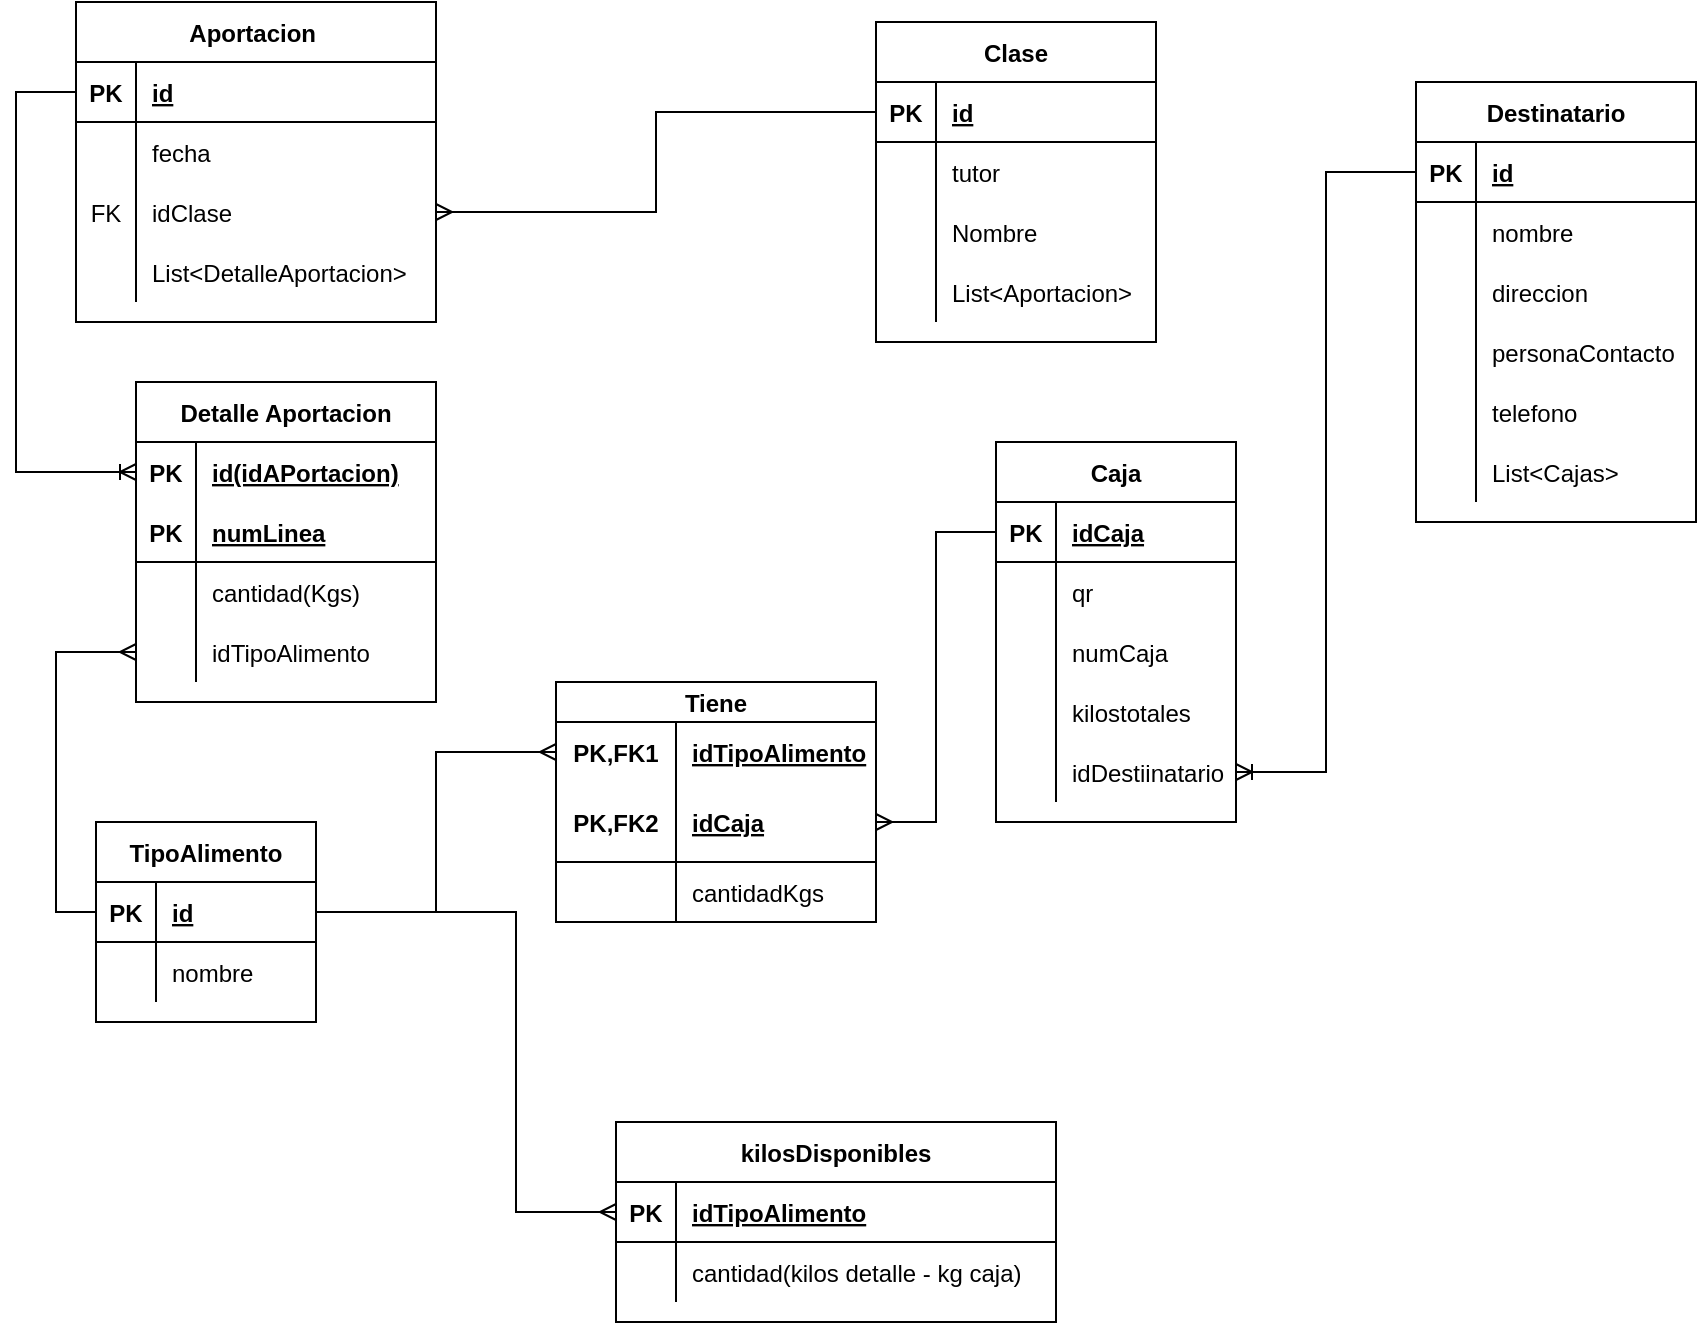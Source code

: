 <mxfile version="20.2.3" type="device"><diagram id="R2lEEEUBdFMjLlhIrx00" name="Page-1"><mxGraphModel dx="2272" dy="865" grid="1" gridSize="10" guides="1" tooltips="1" connect="1" arrows="1" fold="1" page="1" pageScale="1" pageWidth="850" pageHeight="1100" math="0" shadow="0" extFonts="Permanent Marker^https://fonts.googleapis.com/css?family=Permanent+Marker"><root><mxCell id="0"/><mxCell id="1" parent="0"/><mxCell id="QAs88_RdEkBFXve3-3kC-1" value="Aportacion " style="shape=table;startSize=30;container=1;collapsible=1;childLayout=tableLayout;fixedRows=1;rowLines=0;fontStyle=1;align=center;resizeLast=1;" vertex="1" parent="1"><mxGeometry x="10" y="10" width="180" height="160" as="geometry"/></mxCell><mxCell id="QAs88_RdEkBFXve3-3kC-2" value="" style="shape=tableRow;horizontal=0;startSize=0;swimlaneHead=0;swimlaneBody=0;fillColor=none;collapsible=0;dropTarget=0;points=[[0,0.5],[1,0.5]];portConstraint=eastwest;top=0;left=0;right=0;bottom=1;" vertex="1" parent="QAs88_RdEkBFXve3-3kC-1"><mxGeometry y="30" width="180" height="30" as="geometry"/></mxCell><mxCell id="QAs88_RdEkBFXve3-3kC-3" value="PK" style="shape=partialRectangle;connectable=0;fillColor=none;top=0;left=0;bottom=0;right=0;fontStyle=1;overflow=hidden;" vertex="1" parent="QAs88_RdEkBFXve3-3kC-2"><mxGeometry width="30" height="30" as="geometry"><mxRectangle width="30" height="30" as="alternateBounds"/></mxGeometry></mxCell><mxCell id="QAs88_RdEkBFXve3-3kC-4" value="id" style="shape=partialRectangle;connectable=0;fillColor=none;top=0;left=0;bottom=0;right=0;align=left;spacingLeft=6;fontStyle=5;overflow=hidden;" vertex="1" parent="QAs88_RdEkBFXve3-3kC-2"><mxGeometry x="30" width="150" height="30" as="geometry"><mxRectangle width="150" height="30" as="alternateBounds"/></mxGeometry></mxCell><mxCell id="QAs88_RdEkBFXve3-3kC-5" value="" style="shape=tableRow;horizontal=0;startSize=0;swimlaneHead=0;swimlaneBody=0;fillColor=none;collapsible=0;dropTarget=0;points=[[0,0.5],[1,0.5]];portConstraint=eastwest;top=0;left=0;right=0;bottom=0;" vertex="1" parent="QAs88_RdEkBFXve3-3kC-1"><mxGeometry y="60" width="180" height="30" as="geometry"/></mxCell><mxCell id="QAs88_RdEkBFXve3-3kC-6" value="" style="shape=partialRectangle;connectable=0;fillColor=none;top=0;left=0;bottom=0;right=0;editable=1;overflow=hidden;" vertex="1" parent="QAs88_RdEkBFXve3-3kC-5"><mxGeometry width="30" height="30" as="geometry"><mxRectangle width="30" height="30" as="alternateBounds"/></mxGeometry></mxCell><mxCell id="QAs88_RdEkBFXve3-3kC-7" value="fecha" style="shape=partialRectangle;connectable=0;fillColor=none;top=0;left=0;bottom=0;right=0;align=left;spacingLeft=6;overflow=hidden;" vertex="1" parent="QAs88_RdEkBFXve3-3kC-5"><mxGeometry x="30" width="150" height="30" as="geometry"><mxRectangle width="150" height="30" as="alternateBounds"/></mxGeometry></mxCell><mxCell id="QAs88_RdEkBFXve3-3kC-11" value="" style="shape=tableRow;horizontal=0;startSize=0;swimlaneHead=0;swimlaneBody=0;fillColor=none;collapsible=0;dropTarget=0;points=[[0,0.5],[1,0.5]];portConstraint=eastwest;top=0;left=0;right=0;bottom=0;" vertex="1" parent="QAs88_RdEkBFXve3-3kC-1"><mxGeometry y="90" width="180" height="30" as="geometry"/></mxCell><mxCell id="QAs88_RdEkBFXve3-3kC-12" value="FK" style="shape=partialRectangle;connectable=0;fillColor=none;top=0;left=0;bottom=0;right=0;editable=1;overflow=hidden;" vertex="1" parent="QAs88_RdEkBFXve3-3kC-11"><mxGeometry width="30" height="30" as="geometry"><mxRectangle width="30" height="30" as="alternateBounds"/></mxGeometry></mxCell><mxCell id="QAs88_RdEkBFXve3-3kC-13" value="idClase" style="shape=partialRectangle;connectable=0;fillColor=none;top=0;left=0;bottom=0;right=0;align=left;spacingLeft=6;overflow=hidden;" vertex="1" parent="QAs88_RdEkBFXve3-3kC-11"><mxGeometry x="30" width="150" height="30" as="geometry"><mxRectangle width="150" height="30" as="alternateBounds"/></mxGeometry></mxCell><mxCell id="QAs88_RdEkBFXve3-3kC-66" value="" style="edgeStyle=entityRelationEdgeStyle;fontSize=12;html=1;endArrow=ERmany;rounded=0;exitX=1;exitY=0.5;exitDx=0;exitDy=0;entryX=1;entryY=0.5;entryDx=0;entryDy=0;" edge="1" parent="QAs88_RdEkBFXve3-3kC-1" source="QAs88_RdEkBFXve3-3kC-11" target="QAs88_RdEkBFXve3-3kC-11"><mxGeometry width="100" height="100" relative="1" as="geometry"><mxPoint x="310" y="210" as="sourcePoint"/><mxPoint x="260" y="140" as="targetPoint"/></mxGeometry></mxCell><mxCell id="QAs88_RdEkBFXve3-3kC-90" value="" style="shape=tableRow;horizontal=0;startSize=0;swimlaneHead=0;swimlaneBody=0;fillColor=none;collapsible=0;dropTarget=0;points=[[0,0.5],[1,0.5]];portConstraint=eastwest;top=0;left=0;right=0;bottom=0;" vertex="1" parent="QAs88_RdEkBFXve3-3kC-1"><mxGeometry y="120" width="180" height="30" as="geometry"/></mxCell><mxCell id="QAs88_RdEkBFXve3-3kC-91" value="" style="shape=partialRectangle;connectable=0;fillColor=none;top=0;left=0;bottom=0;right=0;editable=1;overflow=hidden;" vertex="1" parent="QAs88_RdEkBFXve3-3kC-90"><mxGeometry width="30" height="30" as="geometry"><mxRectangle width="30" height="30" as="alternateBounds"/></mxGeometry></mxCell><mxCell id="QAs88_RdEkBFXve3-3kC-92" value="List&lt;DetalleAportacion&gt;" style="shape=partialRectangle;connectable=0;fillColor=none;top=0;left=0;bottom=0;right=0;align=left;spacingLeft=6;overflow=hidden;" vertex="1" parent="QAs88_RdEkBFXve3-3kC-90"><mxGeometry x="30" width="150" height="30" as="geometry"><mxRectangle width="150" height="30" as="alternateBounds"/></mxGeometry></mxCell><mxCell id="QAs88_RdEkBFXve3-3kC-14" value="Clase" style="shape=table;startSize=30;container=1;collapsible=1;childLayout=tableLayout;fixedRows=1;rowLines=0;fontStyle=1;align=center;resizeLast=1;" vertex="1" parent="1"><mxGeometry x="410" y="20" width="140" height="160" as="geometry"/></mxCell><mxCell id="QAs88_RdEkBFXve3-3kC-15" value="" style="shape=tableRow;horizontal=0;startSize=0;swimlaneHead=0;swimlaneBody=0;fillColor=none;collapsible=0;dropTarget=0;points=[[0,0.5],[1,0.5]];portConstraint=eastwest;top=0;left=0;right=0;bottom=1;" vertex="1" parent="QAs88_RdEkBFXve3-3kC-14"><mxGeometry y="30" width="140" height="30" as="geometry"/></mxCell><mxCell id="QAs88_RdEkBFXve3-3kC-16" value="PK" style="shape=partialRectangle;connectable=0;fillColor=none;top=0;left=0;bottom=0;right=0;fontStyle=1;overflow=hidden;" vertex="1" parent="QAs88_RdEkBFXve3-3kC-15"><mxGeometry width="30" height="30" as="geometry"><mxRectangle width="30" height="30" as="alternateBounds"/></mxGeometry></mxCell><mxCell id="QAs88_RdEkBFXve3-3kC-17" value="id" style="shape=partialRectangle;connectable=0;fillColor=none;top=0;left=0;bottom=0;right=0;align=left;spacingLeft=6;fontStyle=5;overflow=hidden;" vertex="1" parent="QAs88_RdEkBFXve3-3kC-15"><mxGeometry x="30" width="110" height="30" as="geometry"><mxRectangle width="110" height="30" as="alternateBounds"/></mxGeometry></mxCell><mxCell id="QAs88_RdEkBFXve3-3kC-18" value="" style="shape=tableRow;horizontal=0;startSize=0;swimlaneHead=0;swimlaneBody=0;fillColor=none;collapsible=0;dropTarget=0;points=[[0,0.5],[1,0.5]];portConstraint=eastwest;top=0;left=0;right=0;bottom=0;" vertex="1" parent="QAs88_RdEkBFXve3-3kC-14"><mxGeometry y="60" width="140" height="30" as="geometry"/></mxCell><mxCell id="QAs88_RdEkBFXve3-3kC-19" value="" style="shape=partialRectangle;connectable=0;fillColor=none;top=0;left=0;bottom=0;right=0;editable=1;overflow=hidden;" vertex="1" parent="QAs88_RdEkBFXve3-3kC-18"><mxGeometry width="30" height="30" as="geometry"><mxRectangle width="30" height="30" as="alternateBounds"/></mxGeometry></mxCell><mxCell id="QAs88_RdEkBFXve3-3kC-20" value="tutor       " style="shape=partialRectangle;connectable=0;fillColor=none;top=0;left=0;bottom=0;right=0;align=left;spacingLeft=6;overflow=hidden;" vertex="1" parent="QAs88_RdEkBFXve3-3kC-18"><mxGeometry x="30" width="110" height="30" as="geometry"><mxRectangle width="110" height="30" as="alternateBounds"/></mxGeometry></mxCell><mxCell id="QAs88_RdEkBFXve3-3kC-21" value="" style="shape=tableRow;horizontal=0;startSize=0;swimlaneHead=0;swimlaneBody=0;fillColor=none;collapsible=0;dropTarget=0;points=[[0,0.5],[1,0.5]];portConstraint=eastwest;top=0;left=0;right=0;bottom=0;" vertex="1" parent="QAs88_RdEkBFXve3-3kC-14"><mxGeometry y="90" width="140" height="30" as="geometry"/></mxCell><mxCell id="QAs88_RdEkBFXve3-3kC-22" value="" style="shape=partialRectangle;connectable=0;fillColor=none;top=0;left=0;bottom=0;right=0;editable=1;overflow=hidden;" vertex="1" parent="QAs88_RdEkBFXve3-3kC-21"><mxGeometry width="30" height="30" as="geometry"><mxRectangle width="30" height="30" as="alternateBounds"/></mxGeometry></mxCell><mxCell id="QAs88_RdEkBFXve3-3kC-23" value="Nombre" style="shape=partialRectangle;connectable=0;fillColor=none;top=0;left=0;bottom=0;right=0;align=left;spacingLeft=6;overflow=hidden;" vertex="1" parent="QAs88_RdEkBFXve3-3kC-21"><mxGeometry x="30" width="110" height="30" as="geometry"><mxRectangle width="110" height="30" as="alternateBounds"/></mxGeometry></mxCell><mxCell id="QAs88_RdEkBFXve3-3kC-68" value="" style="shape=tableRow;horizontal=0;startSize=0;swimlaneHead=0;swimlaneBody=0;fillColor=none;collapsible=0;dropTarget=0;points=[[0,0.5],[1,0.5]];portConstraint=eastwest;top=0;left=0;right=0;bottom=0;" vertex="1" parent="QAs88_RdEkBFXve3-3kC-14"><mxGeometry y="120" width="140" height="30" as="geometry"/></mxCell><mxCell id="QAs88_RdEkBFXve3-3kC-69" value="" style="shape=partialRectangle;connectable=0;fillColor=none;top=0;left=0;bottom=0;right=0;editable=1;overflow=hidden;" vertex="1" parent="QAs88_RdEkBFXve3-3kC-68"><mxGeometry width="30" height="30" as="geometry"><mxRectangle width="30" height="30" as="alternateBounds"/></mxGeometry></mxCell><mxCell id="QAs88_RdEkBFXve3-3kC-70" value="List&lt;Aportacion&gt;" style="shape=partialRectangle;connectable=0;fillColor=none;top=0;left=0;bottom=0;right=0;align=left;spacingLeft=6;overflow=hidden;" vertex="1" parent="QAs88_RdEkBFXve3-3kC-68"><mxGeometry x="30" width="110" height="30" as="geometry"><mxRectangle width="110" height="30" as="alternateBounds"/></mxGeometry></mxCell><mxCell id="QAs88_RdEkBFXve3-3kC-27" value="Detalle Aportacion" style="shape=table;startSize=30;container=1;collapsible=1;childLayout=tableLayout;fixedRows=1;rowLines=0;fontStyle=1;align=center;resizeLast=1;" vertex="1" parent="1"><mxGeometry x="40" y="200" width="150" height="160" as="geometry"/></mxCell><mxCell id="QAs88_RdEkBFXve3-3kC-28" value="" style="shape=tableRow;horizontal=0;startSize=0;swimlaneHead=0;swimlaneBody=0;fillColor=none;collapsible=0;dropTarget=0;points=[[0,0.5],[1,0.5]];portConstraint=eastwest;top=0;left=0;right=0;bottom=1;strokeColor=none;" vertex="1" parent="QAs88_RdEkBFXve3-3kC-27"><mxGeometry y="30" width="150" height="30" as="geometry"/></mxCell><mxCell id="QAs88_RdEkBFXve3-3kC-29" value="PK" style="shape=partialRectangle;connectable=0;fillColor=none;top=0;left=0;bottom=0;right=0;fontStyle=1;overflow=hidden;" vertex="1" parent="QAs88_RdEkBFXve3-3kC-28"><mxGeometry width="30" height="30" as="geometry"><mxRectangle width="30" height="30" as="alternateBounds"/></mxGeometry></mxCell><mxCell id="QAs88_RdEkBFXve3-3kC-30" value="id(idAPortacion)" style="shape=partialRectangle;connectable=0;fillColor=none;top=0;left=0;bottom=0;right=0;align=left;spacingLeft=6;fontStyle=5;overflow=hidden;" vertex="1" parent="QAs88_RdEkBFXve3-3kC-28"><mxGeometry x="30" width="120" height="30" as="geometry"><mxRectangle width="120" height="30" as="alternateBounds"/></mxGeometry></mxCell><mxCell id="QAs88_RdEkBFXve3-3kC-72" value="" style="shape=tableRow;horizontal=0;startSize=0;swimlaneHead=0;swimlaneBody=0;fillColor=none;collapsible=0;dropTarget=0;points=[[0,0.5],[1,0.5]];portConstraint=eastwest;top=0;left=0;right=0;bottom=1;strokeColor=default;" vertex="1" parent="QAs88_RdEkBFXve3-3kC-27"><mxGeometry y="60" width="150" height="30" as="geometry"/></mxCell><mxCell id="QAs88_RdEkBFXve3-3kC-73" value="PK" style="shape=partialRectangle;connectable=0;fillColor=none;top=0;left=0;bottom=0;right=0;fontStyle=1;overflow=hidden;" vertex="1" parent="QAs88_RdEkBFXve3-3kC-72"><mxGeometry width="30" height="30" as="geometry"><mxRectangle width="30" height="30" as="alternateBounds"/></mxGeometry></mxCell><mxCell id="QAs88_RdEkBFXve3-3kC-74" value="numLinea" style="shape=partialRectangle;connectable=0;fillColor=none;top=0;left=0;bottom=0;right=0;align=left;spacingLeft=6;fontStyle=5;overflow=hidden;" vertex="1" parent="QAs88_RdEkBFXve3-3kC-72"><mxGeometry x="30" width="120" height="30" as="geometry"><mxRectangle width="120" height="30" as="alternateBounds"/></mxGeometry></mxCell><mxCell id="QAs88_RdEkBFXve3-3kC-31" value="" style="shape=tableRow;horizontal=0;startSize=0;swimlaneHead=0;swimlaneBody=0;fillColor=none;collapsible=0;dropTarget=0;points=[[0,0.5],[1,0.5]];portConstraint=eastwest;top=0;left=0;right=0;bottom=0;" vertex="1" parent="QAs88_RdEkBFXve3-3kC-27"><mxGeometry y="90" width="150" height="30" as="geometry"/></mxCell><mxCell id="QAs88_RdEkBFXve3-3kC-32" value="" style="shape=partialRectangle;connectable=0;fillColor=none;top=0;left=0;bottom=0;right=0;editable=1;overflow=hidden;" vertex="1" parent="QAs88_RdEkBFXve3-3kC-31"><mxGeometry width="30" height="30" as="geometry"><mxRectangle width="30" height="30" as="alternateBounds"/></mxGeometry></mxCell><mxCell id="QAs88_RdEkBFXve3-3kC-33" value="cantidad(Kgs)" style="shape=partialRectangle;connectable=0;fillColor=none;top=0;left=0;bottom=0;right=0;align=left;spacingLeft=6;overflow=hidden;" vertex="1" parent="QAs88_RdEkBFXve3-3kC-31"><mxGeometry x="30" width="120" height="30" as="geometry"><mxRectangle width="120" height="30" as="alternateBounds"/></mxGeometry></mxCell><mxCell id="QAs88_RdEkBFXve3-3kC-34" value="" style="shape=tableRow;horizontal=0;startSize=0;swimlaneHead=0;swimlaneBody=0;fillColor=none;collapsible=0;dropTarget=0;points=[[0,0.5],[1,0.5]];portConstraint=eastwest;top=0;left=0;right=0;bottom=0;" vertex="1" parent="QAs88_RdEkBFXve3-3kC-27"><mxGeometry y="120" width="150" height="30" as="geometry"/></mxCell><mxCell id="QAs88_RdEkBFXve3-3kC-35" value="" style="shape=partialRectangle;connectable=0;fillColor=none;top=0;left=0;bottom=0;right=0;editable=1;overflow=hidden;" vertex="1" parent="QAs88_RdEkBFXve3-3kC-34"><mxGeometry width="30" height="30" as="geometry"><mxRectangle width="30" height="30" as="alternateBounds"/></mxGeometry></mxCell><mxCell id="QAs88_RdEkBFXve3-3kC-36" value="idTipoAlimento" style="shape=partialRectangle;connectable=0;fillColor=none;top=0;left=0;bottom=0;right=0;align=left;spacingLeft=6;overflow=hidden;" vertex="1" parent="QAs88_RdEkBFXve3-3kC-34"><mxGeometry x="30" width="120" height="30" as="geometry"><mxRectangle width="120" height="30" as="alternateBounds"/></mxGeometry></mxCell><mxCell id="QAs88_RdEkBFXve3-3kC-40" value="Destinatario" style="shape=table;startSize=30;container=1;collapsible=1;childLayout=tableLayout;fixedRows=1;rowLines=0;fontStyle=1;align=center;resizeLast=1;" vertex="1" parent="1"><mxGeometry x="680" y="50" width="140" height="220" as="geometry"/></mxCell><mxCell id="QAs88_RdEkBFXve3-3kC-41" value="" style="shape=tableRow;horizontal=0;startSize=0;swimlaneHead=0;swimlaneBody=0;fillColor=none;collapsible=0;dropTarget=0;points=[[0,0.5],[1,0.5]];portConstraint=eastwest;top=0;left=0;right=0;bottom=1;" vertex="1" parent="QAs88_RdEkBFXve3-3kC-40"><mxGeometry y="30" width="140" height="30" as="geometry"/></mxCell><mxCell id="QAs88_RdEkBFXve3-3kC-42" value="PK" style="shape=partialRectangle;connectable=0;fillColor=none;top=0;left=0;bottom=0;right=0;fontStyle=1;overflow=hidden;" vertex="1" parent="QAs88_RdEkBFXve3-3kC-41"><mxGeometry width="30" height="30" as="geometry"><mxRectangle width="30" height="30" as="alternateBounds"/></mxGeometry></mxCell><mxCell id="QAs88_RdEkBFXve3-3kC-43" value="id" style="shape=partialRectangle;connectable=0;fillColor=none;top=0;left=0;bottom=0;right=0;align=left;spacingLeft=6;fontStyle=5;overflow=hidden;" vertex="1" parent="QAs88_RdEkBFXve3-3kC-41"><mxGeometry x="30" width="110" height="30" as="geometry"><mxRectangle width="110" height="30" as="alternateBounds"/></mxGeometry></mxCell><mxCell id="QAs88_RdEkBFXve3-3kC-44" value="" style="shape=tableRow;horizontal=0;startSize=0;swimlaneHead=0;swimlaneBody=0;fillColor=none;collapsible=0;dropTarget=0;points=[[0,0.5],[1,0.5]];portConstraint=eastwest;top=0;left=0;right=0;bottom=0;" vertex="1" parent="QAs88_RdEkBFXve3-3kC-40"><mxGeometry y="60" width="140" height="30" as="geometry"/></mxCell><mxCell id="QAs88_RdEkBFXve3-3kC-45" value="" style="shape=partialRectangle;connectable=0;fillColor=none;top=0;left=0;bottom=0;right=0;editable=1;overflow=hidden;" vertex="1" parent="QAs88_RdEkBFXve3-3kC-44"><mxGeometry width="30" height="30" as="geometry"><mxRectangle width="30" height="30" as="alternateBounds"/></mxGeometry></mxCell><mxCell id="QAs88_RdEkBFXve3-3kC-46" value="nombre        " style="shape=partialRectangle;connectable=0;fillColor=none;top=0;left=0;bottom=0;right=0;align=left;spacingLeft=6;overflow=hidden;" vertex="1" parent="QAs88_RdEkBFXve3-3kC-44"><mxGeometry x="30" width="110" height="30" as="geometry"><mxRectangle width="110" height="30" as="alternateBounds"/></mxGeometry></mxCell><mxCell id="QAs88_RdEkBFXve3-3kC-47" value="" style="shape=tableRow;horizontal=0;startSize=0;swimlaneHead=0;swimlaneBody=0;fillColor=none;collapsible=0;dropTarget=0;points=[[0,0.5],[1,0.5]];portConstraint=eastwest;top=0;left=0;right=0;bottom=0;" vertex="1" parent="QAs88_RdEkBFXve3-3kC-40"><mxGeometry y="90" width="140" height="30" as="geometry"/></mxCell><mxCell id="QAs88_RdEkBFXve3-3kC-48" value="" style="shape=partialRectangle;connectable=0;fillColor=none;top=0;left=0;bottom=0;right=0;editable=1;overflow=hidden;" vertex="1" parent="QAs88_RdEkBFXve3-3kC-47"><mxGeometry width="30" height="30" as="geometry"><mxRectangle width="30" height="30" as="alternateBounds"/></mxGeometry></mxCell><mxCell id="QAs88_RdEkBFXve3-3kC-49" value="direccion    " style="shape=partialRectangle;connectable=0;fillColor=none;top=0;left=0;bottom=0;right=0;align=left;spacingLeft=6;overflow=hidden;" vertex="1" parent="QAs88_RdEkBFXve3-3kC-47"><mxGeometry x="30" width="110" height="30" as="geometry"><mxRectangle width="110" height="30" as="alternateBounds"/></mxGeometry></mxCell><mxCell id="QAs88_RdEkBFXve3-3kC-50" value="" style="shape=tableRow;horizontal=0;startSize=0;swimlaneHead=0;swimlaneBody=0;fillColor=none;collapsible=0;dropTarget=0;points=[[0,0.5],[1,0.5]];portConstraint=eastwest;top=0;left=0;right=0;bottom=0;" vertex="1" parent="QAs88_RdEkBFXve3-3kC-40"><mxGeometry y="120" width="140" height="30" as="geometry"/></mxCell><mxCell id="QAs88_RdEkBFXve3-3kC-51" value="" style="shape=partialRectangle;connectable=0;fillColor=none;top=0;left=0;bottom=0;right=0;editable=1;overflow=hidden;" vertex="1" parent="QAs88_RdEkBFXve3-3kC-50"><mxGeometry width="30" height="30" as="geometry"><mxRectangle width="30" height="30" as="alternateBounds"/></mxGeometry></mxCell><mxCell id="QAs88_RdEkBFXve3-3kC-52" value="personaContacto" style="shape=partialRectangle;connectable=0;fillColor=none;top=0;left=0;bottom=0;right=0;align=left;spacingLeft=6;overflow=hidden;" vertex="1" parent="QAs88_RdEkBFXve3-3kC-50"><mxGeometry x="30" width="110" height="30" as="geometry"><mxRectangle width="110" height="30" as="alternateBounds"/></mxGeometry></mxCell><mxCell id="QAs88_RdEkBFXve3-3kC-108" value="" style="shape=tableRow;horizontal=0;startSize=0;swimlaneHead=0;swimlaneBody=0;fillColor=none;collapsible=0;dropTarget=0;points=[[0,0.5],[1,0.5]];portConstraint=eastwest;top=0;left=0;right=0;bottom=0;" vertex="1" parent="QAs88_RdEkBFXve3-3kC-40"><mxGeometry y="150" width="140" height="30" as="geometry"/></mxCell><mxCell id="QAs88_RdEkBFXve3-3kC-109" value="" style="shape=partialRectangle;connectable=0;fillColor=none;top=0;left=0;bottom=0;right=0;editable=1;overflow=hidden;" vertex="1" parent="QAs88_RdEkBFXve3-3kC-108"><mxGeometry width="30" height="30" as="geometry"><mxRectangle width="30" height="30" as="alternateBounds"/></mxGeometry></mxCell><mxCell id="QAs88_RdEkBFXve3-3kC-110" value="telefono" style="shape=partialRectangle;connectable=0;fillColor=none;top=0;left=0;bottom=0;right=0;align=left;spacingLeft=6;overflow=hidden;" vertex="1" parent="QAs88_RdEkBFXve3-3kC-108"><mxGeometry x="30" width="110" height="30" as="geometry"><mxRectangle width="110" height="30" as="alternateBounds"/></mxGeometry></mxCell><mxCell id="QAs88_RdEkBFXve3-3kC-111" value="" style="shape=tableRow;horizontal=0;startSize=0;swimlaneHead=0;swimlaneBody=0;fillColor=none;collapsible=0;dropTarget=0;points=[[0,0.5],[1,0.5]];portConstraint=eastwest;top=0;left=0;right=0;bottom=0;" vertex="1" parent="QAs88_RdEkBFXve3-3kC-40"><mxGeometry y="180" width="140" height="30" as="geometry"/></mxCell><mxCell id="QAs88_RdEkBFXve3-3kC-112" value="" style="shape=partialRectangle;connectable=0;fillColor=none;top=0;left=0;bottom=0;right=0;editable=1;overflow=hidden;" vertex="1" parent="QAs88_RdEkBFXve3-3kC-111"><mxGeometry width="30" height="30" as="geometry"><mxRectangle width="30" height="30" as="alternateBounds"/></mxGeometry></mxCell><mxCell id="QAs88_RdEkBFXve3-3kC-113" value="List&lt;Cajas&gt;" style="shape=partialRectangle;connectable=0;fillColor=none;top=0;left=0;bottom=0;right=0;align=left;spacingLeft=6;overflow=hidden;" vertex="1" parent="QAs88_RdEkBFXve3-3kC-111"><mxGeometry x="30" width="110" height="30" as="geometry"><mxRectangle width="110" height="30" as="alternateBounds"/></mxGeometry></mxCell><mxCell id="QAs88_RdEkBFXve3-3kC-53" value="Caja" style="shape=table;startSize=30;container=1;collapsible=1;childLayout=tableLayout;fixedRows=1;rowLines=0;fontStyle=1;align=center;resizeLast=1;" vertex="1" parent="1"><mxGeometry x="470" y="230" width="120" height="190" as="geometry"/></mxCell><mxCell id="QAs88_RdEkBFXve3-3kC-54" value="" style="shape=tableRow;horizontal=0;startSize=0;swimlaneHead=0;swimlaneBody=0;fillColor=none;collapsible=0;dropTarget=0;points=[[0,0.5],[1,0.5]];portConstraint=eastwest;top=0;left=0;right=0;bottom=1;" vertex="1" parent="QAs88_RdEkBFXve3-3kC-53"><mxGeometry y="30" width="120" height="30" as="geometry"/></mxCell><mxCell id="QAs88_RdEkBFXve3-3kC-55" value="PK" style="shape=partialRectangle;connectable=0;fillColor=none;top=0;left=0;bottom=0;right=0;fontStyle=1;overflow=hidden;" vertex="1" parent="QAs88_RdEkBFXve3-3kC-54"><mxGeometry width="30" height="30" as="geometry"><mxRectangle width="30" height="30" as="alternateBounds"/></mxGeometry></mxCell><mxCell id="QAs88_RdEkBFXve3-3kC-56" value="idCaja" style="shape=partialRectangle;connectable=0;fillColor=none;top=0;left=0;bottom=0;right=0;align=left;spacingLeft=6;fontStyle=5;overflow=hidden;" vertex="1" parent="QAs88_RdEkBFXve3-3kC-54"><mxGeometry x="30" width="90" height="30" as="geometry"><mxRectangle width="90" height="30" as="alternateBounds"/></mxGeometry></mxCell><mxCell id="QAs88_RdEkBFXve3-3kC-57" value="" style="shape=tableRow;horizontal=0;startSize=0;swimlaneHead=0;swimlaneBody=0;fillColor=none;collapsible=0;dropTarget=0;points=[[0,0.5],[1,0.5]];portConstraint=eastwest;top=0;left=0;right=0;bottom=0;" vertex="1" parent="QAs88_RdEkBFXve3-3kC-53"><mxGeometry y="60" width="120" height="30" as="geometry"/></mxCell><mxCell id="QAs88_RdEkBFXve3-3kC-58" value="" style="shape=partialRectangle;connectable=0;fillColor=none;top=0;left=0;bottom=0;right=0;editable=1;overflow=hidden;" vertex="1" parent="QAs88_RdEkBFXve3-3kC-57"><mxGeometry width="30" height="30" as="geometry"><mxRectangle width="30" height="30" as="alternateBounds"/></mxGeometry></mxCell><mxCell id="QAs88_RdEkBFXve3-3kC-59" value="qr" style="shape=partialRectangle;connectable=0;fillColor=none;top=0;left=0;bottom=0;right=0;align=left;spacingLeft=6;overflow=hidden;" vertex="1" parent="QAs88_RdEkBFXve3-3kC-57"><mxGeometry x="30" width="90" height="30" as="geometry"><mxRectangle width="90" height="30" as="alternateBounds"/></mxGeometry></mxCell><mxCell id="QAs88_RdEkBFXve3-3kC-60" value="" style="shape=tableRow;horizontal=0;startSize=0;swimlaneHead=0;swimlaneBody=0;fillColor=none;collapsible=0;dropTarget=0;points=[[0,0.5],[1,0.5]];portConstraint=eastwest;top=0;left=0;right=0;bottom=0;" vertex="1" parent="QAs88_RdEkBFXve3-3kC-53"><mxGeometry y="90" width="120" height="30" as="geometry"/></mxCell><mxCell id="QAs88_RdEkBFXve3-3kC-61" value="" style="shape=partialRectangle;connectable=0;fillColor=none;top=0;left=0;bottom=0;right=0;editable=1;overflow=hidden;" vertex="1" parent="QAs88_RdEkBFXve3-3kC-60"><mxGeometry width="30" height="30" as="geometry"><mxRectangle width="30" height="30" as="alternateBounds"/></mxGeometry></mxCell><mxCell id="QAs88_RdEkBFXve3-3kC-62" value="numCaja" style="shape=partialRectangle;connectable=0;fillColor=none;top=0;left=0;bottom=0;right=0;align=left;spacingLeft=6;overflow=hidden;" vertex="1" parent="QAs88_RdEkBFXve3-3kC-60"><mxGeometry x="30" width="90" height="30" as="geometry"><mxRectangle width="90" height="30" as="alternateBounds"/></mxGeometry></mxCell><mxCell id="QAs88_RdEkBFXve3-3kC-63" value="" style="shape=tableRow;horizontal=0;startSize=0;swimlaneHead=0;swimlaneBody=0;fillColor=none;collapsible=0;dropTarget=0;points=[[0,0.5],[1,0.5]];portConstraint=eastwest;top=0;left=0;right=0;bottom=0;" vertex="1" parent="QAs88_RdEkBFXve3-3kC-53"><mxGeometry y="120" width="120" height="30" as="geometry"/></mxCell><mxCell id="QAs88_RdEkBFXve3-3kC-64" value="" style="shape=partialRectangle;connectable=0;fillColor=none;top=0;left=0;bottom=0;right=0;editable=1;overflow=hidden;" vertex="1" parent="QAs88_RdEkBFXve3-3kC-63"><mxGeometry width="30" height="30" as="geometry"><mxRectangle width="30" height="30" as="alternateBounds"/></mxGeometry></mxCell><mxCell id="QAs88_RdEkBFXve3-3kC-65" value="kilostotales" style="shape=partialRectangle;connectable=0;fillColor=none;top=0;left=0;bottom=0;right=0;align=left;spacingLeft=6;overflow=hidden;" vertex="1" parent="QAs88_RdEkBFXve3-3kC-63"><mxGeometry x="30" width="90" height="30" as="geometry"><mxRectangle width="90" height="30" as="alternateBounds"/></mxGeometry></mxCell><mxCell id="QAs88_RdEkBFXve3-3kC-115" value="" style="shape=tableRow;horizontal=0;startSize=0;swimlaneHead=0;swimlaneBody=0;fillColor=none;collapsible=0;dropTarget=0;points=[[0,0.5],[1,0.5]];portConstraint=eastwest;top=0;left=0;right=0;bottom=0;" vertex="1" parent="QAs88_RdEkBFXve3-3kC-53"><mxGeometry y="150" width="120" height="30" as="geometry"/></mxCell><mxCell id="QAs88_RdEkBFXve3-3kC-116" value="" style="shape=partialRectangle;connectable=0;fillColor=none;top=0;left=0;bottom=0;right=0;editable=1;overflow=hidden;" vertex="1" parent="QAs88_RdEkBFXve3-3kC-115"><mxGeometry width="30" height="30" as="geometry"><mxRectangle width="30" height="30" as="alternateBounds"/></mxGeometry></mxCell><mxCell id="QAs88_RdEkBFXve3-3kC-117" value="idDestiinatario" style="shape=partialRectangle;connectable=0;fillColor=none;top=0;left=0;bottom=0;right=0;align=left;spacingLeft=6;overflow=hidden;" vertex="1" parent="QAs88_RdEkBFXve3-3kC-115"><mxGeometry x="30" width="90" height="30" as="geometry"><mxRectangle width="90" height="30" as="alternateBounds"/></mxGeometry></mxCell><mxCell id="QAs88_RdEkBFXve3-3kC-67" value="" style="edgeStyle=elbowEdgeStyle;fontSize=12;html=1;endArrow=ERmany;rounded=0;entryX=1;entryY=0.5;entryDx=0;entryDy=0;exitX=0;exitY=0.5;exitDx=0;exitDy=0;movable=0;resizable=0;rotatable=0;deletable=0;editable=0;connectable=0;" edge="1" parent="1" source="QAs88_RdEkBFXve3-3kC-15" target="QAs88_RdEkBFXve3-3kC-11"><mxGeometry width="100" height="100" relative="1" as="geometry"><mxPoint x="350" y="250" as="sourcePoint"/><mxPoint x="450" y="150" as="targetPoint"/></mxGeometry></mxCell><mxCell id="QAs88_RdEkBFXve3-3kC-75" value="" style="edgeStyle=elbowEdgeStyle;fontSize=12;html=1;endArrow=ERoneToMany;rounded=0;entryX=0;entryY=0.5;entryDx=0;entryDy=0;" edge="1" parent="1" source="QAs88_RdEkBFXve3-3kC-2" target="QAs88_RdEkBFXve3-3kC-28"><mxGeometry width="100" height="100" relative="1" as="geometry"><mxPoint x="360" y="310" as="sourcePoint"/><mxPoint x="460" y="210" as="targetPoint"/><Array as="points"><mxPoint x="-20" y="160"/><mxPoint y="140"/></Array></mxGeometry></mxCell><mxCell id="QAs88_RdEkBFXve3-3kC-76" value="TipoAlimento" style="shape=table;startSize=30;container=1;collapsible=1;childLayout=tableLayout;fixedRows=1;rowLines=0;fontStyle=1;align=center;resizeLast=1;" vertex="1" parent="1"><mxGeometry x="20" y="420" width="110" height="100" as="geometry"/></mxCell><mxCell id="QAs88_RdEkBFXve3-3kC-77" value="" style="shape=tableRow;horizontal=0;startSize=0;swimlaneHead=0;swimlaneBody=0;fillColor=none;collapsible=0;dropTarget=0;points=[[0,0.5],[1,0.5]];portConstraint=eastwest;top=0;left=0;right=0;bottom=1;" vertex="1" parent="QAs88_RdEkBFXve3-3kC-76"><mxGeometry y="30" width="110" height="30" as="geometry"/></mxCell><mxCell id="QAs88_RdEkBFXve3-3kC-78" value="PK" style="shape=partialRectangle;connectable=0;fillColor=none;top=0;left=0;bottom=0;right=0;fontStyle=1;overflow=hidden;" vertex="1" parent="QAs88_RdEkBFXve3-3kC-77"><mxGeometry width="30" height="30" as="geometry"><mxRectangle width="30" height="30" as="alternateBounds"/></mxGeometry></mxCell><mxCell id="QAs88_RdEkBFXve3-3kC-79" value="id" style="shape=partialRectangle;connectable=0;fillColor=none;top=0;left=0;bottom=0;right=0;align=left;spacingLeft=6;fontStyle=5;overflow=hidden;" vertex="1" parent="QAs88_RdEkBFXve3-3kC-77"><mxGeometry x="30" width="80" height="30" as="geometry"><mxRectangle width="80" height="30" as="alternateBounds"/></mxGeometry></mxCell><mxCell id="QAs88_RdEkBFXve3-3kC-80" value="" style="shape=tableRow;horizontal=0;startSize=0;swimlaneHead=0;swimlaneBody=0;fillColor=none;collapsible=0;dropTarget=0;points=[[0,0.5],[1,0.5]];portConstraint=eastwest;top=0;left=0;right=0;bottom=0;" vertex="1" parent="QAs88_RdEkBFXve3-3kC-76"><mxGeometry y="60" width="110" height="30" as="geometry"/></mxCell><mxCell id="QAs88_RdEkBFXve3-3kC-81" value="" style="shape=partialRectangle;connectable=0;fillColor=none;top=0;left=0;bottom=0;right=0;editable=1;overflow=hidden;" vertex="1" parent="QAs88_RdEkBFXve3-3kC-80"><mxGeometry width="30" height="30" as="geometry"><mxRectangle width="30" height="30" as="alternateBounds"/></mxGeometry></mxCell><mxCell id="QAs88_RdEkBFXve3-3kC-82" value="nombre" style="shape=partialRectangle;connectable=0;fillColor=none;top=0;left=0;bottom=0;right=0;align=left;spacingLeft=6;overflow=hidden;" vertex="1" parent="QAs88_RdEkBFXve3-3kC-80"><mxGeometry x="30" width="80" height="30" as="geometry"><mxRectangle width="80" height="30" as="alternateBounds"/></mxGeometry></mxCell><mxCell id="QAs88_RdEkBFXve3-3kC-89" value="" style="edgeStyle=elbowEdgeStyle;fontSize=12;html=1;endArrow=ERmany;rounded=0;entryX=0;entryY=0.5;entryDx=0;entryDy=0;exitX=0;exitY=0.5;exitDx=0;exitDy=0;" edge="1" parent="1" source="QAs88_RdEkBFXve3-3kC-77" target="QAs88_RdEkBFXve3-3kC-34"><mxGeometry width="100" height="100" relative="1" as="geometry"><mxPoint x="360" y="170" as="sourcePoint"/><mxPoint x="460" y="70" as="targetPoint"/><Array as="points"><mxPoint y="390"/><mxPoint x="210" y="270"/></Array></mxGeometry></mxCell><mxCell id="QAs88_RdEkBFXve3-3kC-93" value="Tiene" style="shape=table;startSize=20;container=1;collapsible=1;childLayout=tableLayout;fixedRows=1;rowLines=0;fontStyle=1;align=center;resizeLast=1;strokeColor=default;" vertex="1" parent="1"><mxGeometry x="250" y="350" width="160" height="120" as="geometry"/></mxCell><mxCell id="QAs88_RdEkBFXve3-3kC-94" value="" style="shape=tableRow;horizontal=0;startSize=0;swimlaneHead=0;swimlaneBody=0;fillColor=none;collapsible=0;dropTarget=0;points=[[0,0.5],[1,0.5]];portConstraint=eastwest;top=0;left=0;right=0;bottom=0;strokeColor=default;" vertex="1" parent="QAs88_RdEkBFXve3-3kC-93"><mxGeometry y="20" width="160" height="30" as="geometry"/></mxCell><mxCell id="QAs88_RdEkBFXve3-3kC-95" value="PK,FK1" style="shape=partialRectangle;connectable=0;fillColor=none;top=0;left=0;bottom=0;right=0;fontStyle=1;overflow=hidden;strokeColor=default;" vertex="1" parent="QAs88_RdEkBFXve3-3kC-94"><mxGeometry width="60" height="30" as="geometry"><mxRectangle width="60" height="30" as="alternateBounds"/></mxGeometry></mxCell><mxCell id="QAs88_RdEkBFXve3-3kC-96" value="idTipoAlimento" style="shape=partialRectangle;connectable=0;fillColor=none;top=0;left=0;bottom=0;right=0;align=left;spacingLeft=6;fontStyle=5;overflow=hidden;strokeColor=default;" vertex="1" parent="QAs88_RdEkBFXve3-3kC-94"><mxGeometry x="60" width="100" height="30" as="geometry"><mxRectangle width="100" height="30" as="alternateBounds"/></mxGeometry></mxCell><mxCell id="QAs88_RdEkBFXve3-3kC-97" value="" style="shape=tableRow;horizontal=0;startSize=0;swimlaneHead=0;swimlaneBody=0;fillColor=none;collapsible=0;dropTarget=0;points=[[0,0.5],[1,0.5]];portConstraint=eastwest;top=0;left=0;right=0;bottom=1;strokeColor=default;" vertex="1" parent="QAs88_RdEkBFXve3-3kC-93"><mxGeometry y="50" width="160" height="40" as="geometry"/></mxCell><mxCell id="QAs88_RdEkBFXve3-3kC-98" value="PK,FK2" style="shape=partialRectangle;connectable=0;fillColor=none;top=0;left=0;bottom=0;right=0;fontStyle=1;overflow=hidden;strokeColor=default;" vertex="1" parent="QAs88_RdEkBFXve3-3kC-97"><mxGeometry width="60" height="40" as="geometry"><mxRectangle width="60" height="40" as="alternateBounds"/></mxGeometry></mxCell><mxCell id="QAs88_RdEkBFXve3-3kC-99" value="idCaja" style="shape=partialRectangle;connectable=0;fillColor=none;top=0;left=0;bottom=0;right=0;align=left;spacingLeft=6;fontStyle=5;overflow=hidden;strokeColor=default;" vertex="1" parent="QAs88_RdEkBFXve3-3kC-97"><mxGeometry x="60" width="100" height="40" as="geometry"><mxRectangle width="100" height="40" as="alternateBounds"/></mxGeometry></mxCell><mxCell id="QAs88_RdEkBFXve3-3kC-100" value="" style="shape=tableRow;horizontal=0;startSize=0;swimlaneHead=0;swimlaneBody=0;fillColor=none;collapsible=0;dropTarget=0;points=[[0,0.5],[1,0.5]];portConstraint=eastwest;top=0;left=0;right=0;bottom=0;strokeColor=default;" vertex="1" parent="QAs88_RdEkBFXve3-3kC-93"><mxGeometry y="90" width="160" height="30" as="geometry"/></mxCell><mxCell id="QAs88_RdEkBFXve3-3kC-101" value="" style="shape=partialRectangle;connectable=0;fillColor=none;top=0;left=0;bottom=0;right=0;editable=1;overflow=hidden;strokeColor=default;" vertex="1" parent="QAs88_RdEkBFXve3-3kC-100"><mxGeometry width="60" height="30" as="geometry"><mxRectangle width="60" height="30" as="alternateBounds"/></mxGeometry></mxCell><mxCell id="QAs88_RdEkBFXve3-3kC-102" value="cantidadKgs" style="shape=partialRectangle;connectable=0;fillColor=none;top=0;left=0;bottom=0;right=0;align=left;spacingLeft=6;overflow=hidden;strokeColor=default;" vertex="1" parent="QAs88_RdEkBFXve3-3kC-100"><mxGeometry x="60" width="100" height="30" as="geometry"><mxRectangle width="100" height="30" as="alternateBounds"/></mxGeometry></mxCell><mxCell id="QAs88_RdEkBFXve3-3kC-106" value="" style="edgeStyle=elbowEdgeStyle;fontSize=12;html=1;endArrow=ERmany;rounded=0;exitX=1;exitY=0.5;exitDx=0;exitDy=0;entryX=0;entryY=0.5;entryDx=0;entryDy=0;" edge="1" parent="1" source="QAs88_RdEkBFXve3-3kC-77" target="QAs88_RdEkBFXve3-3kC-94"><mxGeometry width="100" height="100" relative="1" as="geometry"><mxPoint x="280" y="280" as="sourcePoint"/><mxPoint x="480" y="430" as="targetPoint"/></mxGeometry></mxCell><mxCell id="QAs88_RdEkBFXve3-3kC-107" value="" style="edgeStyle=elbowEdgeStyle;fontSize=12;html=1;endArrow=ERmany;rounded=0;exitX=0;exitY=0.5;exitDx=0;exitDy=0;entryX=1;entryY=0.5;entryDx=0;entryDy=0;" edge="1" parent="1" source="QAs88_RdEkBFXve3-3kC-54" target="QAs88_RdEkBFXve3-3kC-97"><mxGeometry width="100" height="100" relative="1" as="geometry"><mxPoint x="390" y="370" as="sourcePoint"/><mxPoint x="490" y="270" as="targetPoint"/></mxGeometry></mxCell><mxCell id="QAs88_RdEkBFXve3-3kC-114" value="" style="edgeStyle=elbowEdgeStyle;fontSize=12;html=1;endArrow=ERoneToMany;rounded=0;entryX=1;entryY=0.5;entryDx=0;entryDy=0;exitX=0;exitY=0.5;exitDx=0;exitDy=0;" edge="1" parent="1" source="QAs88_RdEkBFXve3-3kC-41" target="QAs88_RdEkBFXve3-3kC-115"><mxGeometry width="100" height="100" relative="1" as="geometry"><mxPoint x="600" y="310" as="sourcePoint"/><mxPoint x="700" y="210" as="targetPoint"/></mxGeometry></mxCell><mxCell id="QAs88_RdEkBFXve3-3kC-118" value="kilosDisponibles" style="shape=table;startSize=30;container=1;collapsible=1;childLayout=tableLayout;fixedRows=1;rowLines=0;fontStyle=1;align=center;resizeLast=1;strokeColor=default;" vertex="1" parent="1"><mxGeometry x="280" y="570" width="220" height="100" as="geometry"/></mxCell><mxCell id="QAs88_RdEkBFXve3-3kC-119" value="" style="shape=tableRow;horizontal=0;startSize=0;swimlaneHead=0;swimlaneBody=0;fillColor=none;collapsible=0;dropTarget=0;points=[[0,0.5],[1,0.5]];portConstraint=eastwest;top=0;left=0;right=0;bottom=1;strokeColor=default;" vertex="1" parent="QAs88_RdEkBFXve3-3kC-118"><mxGeometry y="30" width="220" height="30" as="geometry"/></mxCell><mxCell id="QAs88_RdEkBFXve3-3kC-120" value="PK" style="shape=partialRectangle;connectable=0;fillColor=none;top=0;left=0;bottom=0;right=0;fontStyle=1;overflow=hidden;strokeColor=default;" vertex="1" parent="QAs88_RdEkBFXve3-3kC-119"><mxGeometry width="30" height="30" as="geometry"><mxRectangle width="30" height="30" as="alternateBounds"/></mxGeometry></mxCell><mxCell id="QAs88_RdEkBFXve3-3kC-121" value="idTipoAlimento" style="shape=partialRectangle;connectable=0;fillColor=none;top=0;left=0;bottom=0;right=0;align=left;spacingLeft=6;fontStyle=5;overflow=hidden;strokeColor=default;" vertex="1" parent="QAs88_RdEkBFXve3-3kC-119"><mxGeometry x="30" width="190" height="30" as="geometry"><mxRectangle width="190" height="30" as="alternateBounds"/></mxGeometry></mxCell><mxCell id="QAs88_RdEkBFXve3-3kC-122" value="" style="shape=tableRow;horizontal=0;startSize=0;swimlaneHead=0;swimlaneBody=0;fillColor=none;collapsible=0;dropTarget=0;points=[[0,0.5],[1,0.5]];portConstraint=eastwest;top=0;left=0;right=0;bottom=0;strokeColor=default;" vertex="1" parent="QAs88_RdEkBFXve3-3kC-118"><mxGeometry y="60" width="220" height="30" as="geometry"/></mxCell><mxCell id="QAs88_RdEkBFXve3-3kC-123" value="" style="shape=partialRectangle;connectable=0;fillColor=none;top=0;left=0;bottom=0;right=0;editable=1;overflow=hidden;strokeColor=default;" vertex="1" parent="QAs88_RdEkBFXve3-3kC-122"><mxGeometry width="30" height="30" as="geometry"><mxRectangle width="30" height="30" as="alternateBounds"/></mxGeometry></mxCell><mxCell id="QAs88_RdEkBFXve3-3kC-124" value="cantidad(kilos detalle - kg caja)" style="shape=partialRectangle;connectable=0;fillColor=none;top=0;left=0;bottom=0;right=0;align=left;spacingLeft=6;overflow=hidden;strokeColor=default;" vertex="1" parent="QAs88_RdEkBFXve3-3kC-122"><mxGeometry x="30" width="190" height="30" as="geometry"><mxRectangle width="190" height="30" as="alternateBounds"/></mxGeometry></mxCell><mxCell id="QAs88_RdEkBFXve3-3kC-131" value="" style="edgeStyle=elbowEdgeStyle;fontSize=12;html=1;endArrow=ERmany;rounded=0;exitX=1;exitY=0.5;exitDx=0;exitDy=0;entryX=0;entryY=0.5;entryDx=0;entryDy=0;" edge="1" parent="1" source="QAs88_RdEkBFXve3-3kC-77" target="QAs88_RdEkBFXve3-3kC-119"><mxGeometry width="100" height="100" relative="1" as="geometry"><mxPoint x="500" y="470" as="sourcePoint"/><mxPoint x="600" y="370" as="targetPoint"/><Array as="points"><mxPoint x="230" y="490"/></Array></mxGeometry></mxCell></root></mxGraphModel></diagram></mxfile>